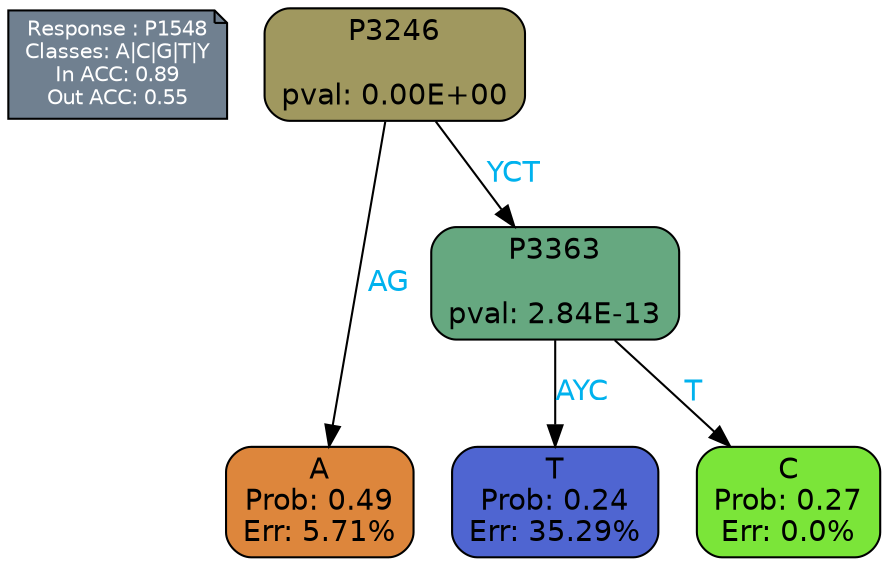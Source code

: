 digraph Tree {
node [shape=box, style="filled, rounded", color="black", fontname=helvetica] ;
graph [ranksep=equally, splines=polylines, bgcolor=transparent, dpi=600] ;
edge [fontname=helvetica] ;
LEGEND [label="Response : P1548
Classes: A|C|G|T|Y
In ACC: 0.89
Out ACC: 0.55
",shape=note,align=left,style=filled,fillcolor="slategray",fontcolor="white",fontsize=10];1 [label="P3246

pval: 0.00E+00", fillcolor="#a0985f"] ;
2 [label="A
Prob: 0.49
Err: 5.71%", fillcolor="#dd863c"] ;
3 [label="P3363

pval: 2.84E-13", fillcolor="#66a880"] ;
4 [label="T
Prob: 0.24
Err: 35.29%", fillcolor="#4f65d1"] ;
5 [label="C
Prob: 0.27
Err: 0.0%", fillcolor="#7be539"] ;
1 -> 2 [label="AG",fontcolor=deepskyblue2] ;
1 -> 3 [label="YCT",fontcolor=deepskyblue2] ;
3 -> 4 [label="AYC",fontcolor=deepskyblue2] ;
3 -> 5 [label="T",fontcolor=deepskyblue2] ;
{rank = same; 2;4;5;}{rank = same; LEGEND;1;}}